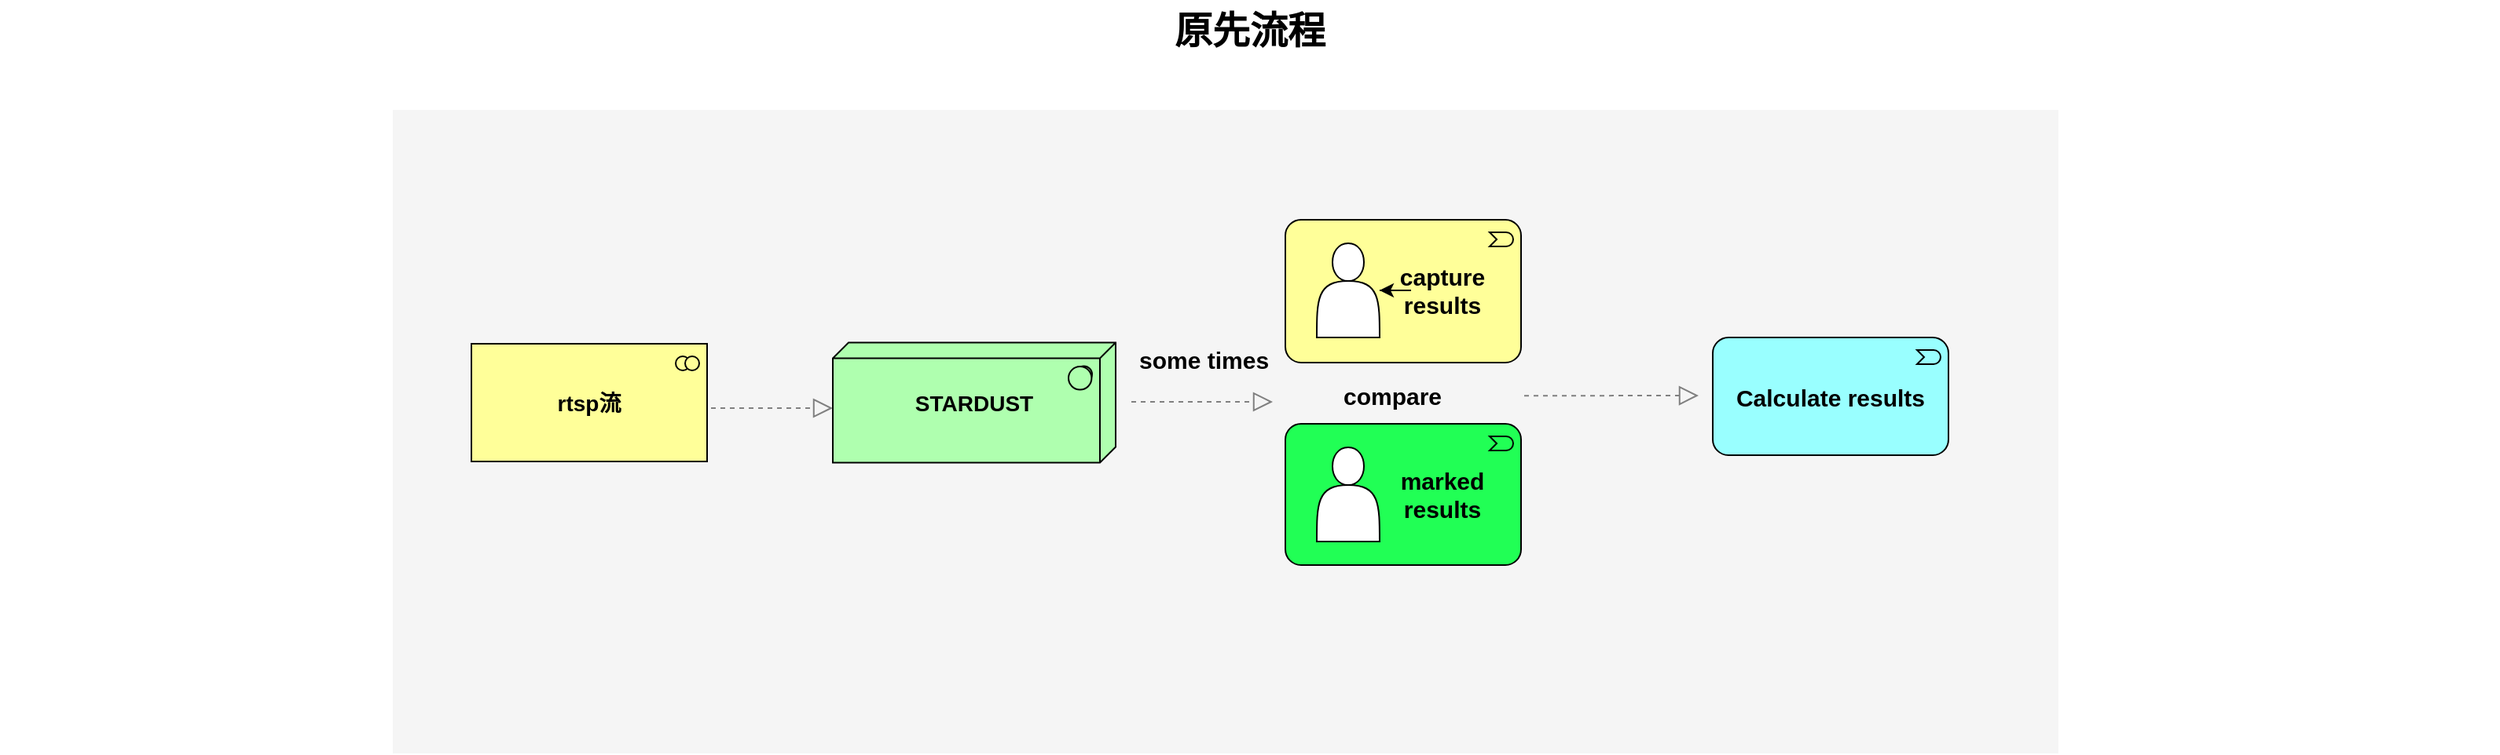 <mxfile version="14.7.9" type="github">
  <diagram id="6I0OCvxSQrVGMHxT2VVA" name="Page-1">
    <mxGraphModel dx="1422" dy="778" grid="1" gridSize="10" guides="1" tooltips="1" connect="1" arrows="1" fold="1" page="1" pageScale="1" pageWidth="850" pageHeight="1100" math="0" shadow="0">
      <root>
        <mxCell id="0" />
        <mxCell id="1" parent="0" />
        <mxCell id="dKdSaXE48SgPbhcamS2K-31" value="" style="whiteSpace=wrap;html=1;strokeColor=none;strokeWidth=1;fillColor=#f5f5f5;fontSize=14;" parent="1" vertex="1">
          <mxGeometry x="250" y="260" width="1060" height="410" as="geometry" />
        </mxCell>
        <mxCell id="dKdSaXE48SgPbhcamS2K-55" value="&lt;b&gt;rtsp流&lt;/b&gt;" style="html=1;whiteSpace=wrap;fillColor=#ffff99;shape=mxgraph.archimate3.application;appType=collab;archiType=square;fontSize=14;" parent="1" vertex="1">
          <mxGeometry x="300" y="409" width="150" height="75" as="geometry" />
        </mxCell>
        <mxCell id="dKdSaXE48SgPbhcamS2K-56" value="" style="html=1;whiteSpace=wrap;fillColor=#ffff99;shape=mxgraph.archimate3.application;appType=event;archiType=rounded;fontSize=14;" parent="1" vertex="1">
          <mxGeometry x="818" y="330" width="150" height="91" as="geometry" />
        </mxCell>
        <mxCell id="dKdSaXE48SgPbhcamS2K-61" style="edgeStyle=elbowEdgeStyle;rounded=1;elbow=vertical;html=1;dashed=1;startSize=10;endArrow=block;endFill=0;endSize=10;jettySize=auto;orthogonalLoop=1;strokeColor=#808080;fontSize=14;" parent="1" edge="1">
          <mxGeometry relative="1" as="geometry">
            <mxPoint x="452.5" y="450" as="sourcePoint" />
            <mxPoint x="530" y="450" as="targetPoint" />
          </mxGeometry>
        </mxCell>
        <mxCell id="dKdSaXE48SgPbhcamS2K-63" value="原先流程" style="text;strokeColor=none;fillColor=none;html=1;fontSize=24;fontStyle=1;verticalAlign=middle;align=center;" parent="1" vertex="1">
          <mxGeometry y="190" width="1590" height="40" as="geometry" />
        </mxCell>
        <mxCell id="qzy7VnZ34UvN2jwA3mP_-2" value="&lt;b&gt;STARDUST&lt;/b&gt;" style="html=1;whiteSpace=wrap;fillColor=#AFFFAF;shape=mxgraph.archimate3.tech;techType=sysSw;fontSize=14;" parent="1" vertex="1">
          <mxGeometry x="530" y="408.25" width="180" height="76.5" as="geometry" />
        </mxCell>
        <mxCell id="qzy7VnZ34UvN2jwA3mP_-4" style="edgeStyle=elbowEdgeStyle;rounded=1;elbow=vertical;html=1;dashed=1;startSize=10;endArrow=block;endFill=0;endSize=10;jettySize=auto;orthogonalLoop=1;strokeColor=#808080;fontSize=14;entryX=0;entryY=0.75;entryDx=0;entryDy=0;entryPerimeter=0;" parent="1" edge="1">
          <mxGeometry relative="1" as="geometry">
            <mxPoint x="720" y="446" as="sourcePoint" />
            <mxPoint x="810" y="446.12" as="targetPoint" />
          </mxGeometry>
        </mxCell>
        <mxCell id="qzy7VnZ34UvN2jwA3mP_-9" value="&lt;h1&gt;&lt;font style=&quot;font-size: 15px&quot;&gt;some times&lt;/font&gt;&lt;/h1&gt;" style="text;html=1;strokeColor=none;fillColor=none;spacing=5;spacingTop=-20;whiteSpace=wrap;overflow=hidden;rounded=0;" parent="1" vertex="1">
          <mxGeometry x="720" y="396.5" width="110" height="53.5" as="geometry" />
        </mxCell>
        <mxCell id="qzy7VnZ34UvN2jwA3mP_-12" value="" style="shape=actor;whiteSpace=wrap;html=1;" parent="1" vertex="1">
          <mxGeometry x="838" y="345" width="40" height="60" as="geometry" />
        </mxCell>
        <mxCell id="qzy7VnZ34UvN2jwA3mP_-20" value="" style="edgeStyle=orthogonalEdgeStyle;rounded=0;orthogonalLoop=1;jettySize=auto;html=1;" parent="1" source="qzy7VnZ34UvN2jwA3mP_-15" target="qzy7VnZ34UvN2jwA3mP_-12" edge="1">
          <mxGeometry relative="1" as="geometry" />
        </mxCell>
        <mxCell id="qzy7VnZ34UvN2jwA3mP_-15" value="&lt;b&gt;&lt;font style=&quot;font-size: 15px&quot;&gt;capture results&lt;/font&gt;&lt;/b&gt;" style="text;html=1;strokeColor=none;fillColor=none;align=center;verticalAlign=middle;whiteSpace=wrap;rounded=0;" parent="1" vertex="1">
          <mxGeometry x="898" y="365" width="40" height="20" as="geometry" />
        </mxCell>
        <mxCell id="qzy7VnZ34UvN2jwA3mP_-16" value="" style="html=1;whiteSpace=wrap;shape=mxgraph.archimate3.application;appType=event;archiType=rounded;fontSize=14;fillColor=#21FF55;" parent="1" vertex="1">
          <mxGeometry x="818" y="460" width="150" height="90" as="geometry" />
        </mxCell>
        <mxCell id="qzy7VnZ34UvN2jwA3mP_-17" value="&lt;b&gt;&lt;font style=&quot;font-size: 15px&quot;&gt;marked&lt;br&gt;results&lt;/font&gt;&lt;/b&gt;" style="text;html=1;strokeColor=none;fillColor=none;align=center;verticalAlign=middle;whiteSpace=wrap;rounded=0;" parent="1" vertex="1">
          <mxGeometry x="898" y="497.5" width="40" height="15" as="geometry" />
        </mxCell>
        <mxCell id="qzy7VnZ34UvN2jwA3mP_-18" value="" style="shape=actor;whiteSpace=wrap;html=1;" parent="1" vertex="1">
          <mxGeometry x="838" y="475" width="40" height="60" as="geometry" />
        </mxCell>
        <mxCell id="qzy7VnZ34UvN2jwA3mP_-19" style="edgeStyle=elbowEdgeStyle;rounded=1;elbow=vertical;html=1;dashed=1;startSize=10;endArrow=block;endFill=0;endSize=10;jettySize=auto;orthogonalLoop=1;strokeColor=#808080;fontSize=14;entryX=0;entryY=0.75;entryDx=0;entryDy=0;entryPerimeter=0;" parent="1" edge="1">
          <mxGeometry relative="1" as="geometry">
            <mxPoint x="970" y="442.12" as="sourcePoint" />
            <mxPoint x="1081" y="442.0" as="targetPoint" />
            <Array as="points" />
          </mxGeometry>
        </mxCell>
        <mxCell id="qzy7VnZ34UvN2jwA3mP_-23" value="&lt;font style=&quot;font-size: 15px&quot;&gt;&lt;b&gt;Calculate results&lt;/b&gt;&lt;/font&gt;" style="html=1;outlineConnect=0;whiteSpace=wrap;fillColor=#99ffff;shape=mxgraph.archimate3.application;appType=event;archiType=rounded" parent="1" vertex="1">
          <mxGeometry x="1090" y="405" width="150" height="75" as="geometry" />
        </mxCell>
        <mxCell id="zjp7v3Hf-xCudN65QjSn-1" value="&lt;h1&gt;&lt;span style=&quot;font-size: 15px&quot;&gt;compare&lt;/span&gt;&lt;/h1&gt;" style="text;html=1;strokeColor=none;fillColor=none;spacing=5;spacingTop=-20;whiteSpace=wrap;overflow=hidden;rounded=0;" vertex="1" parent="1">
          <mxGeometry x="850" y="419.75" width="110" height="53.5" as="geometry" />
        </mxCell>
      </root>
    </mxGraphModel>
  </diagram>
</mxfile>
